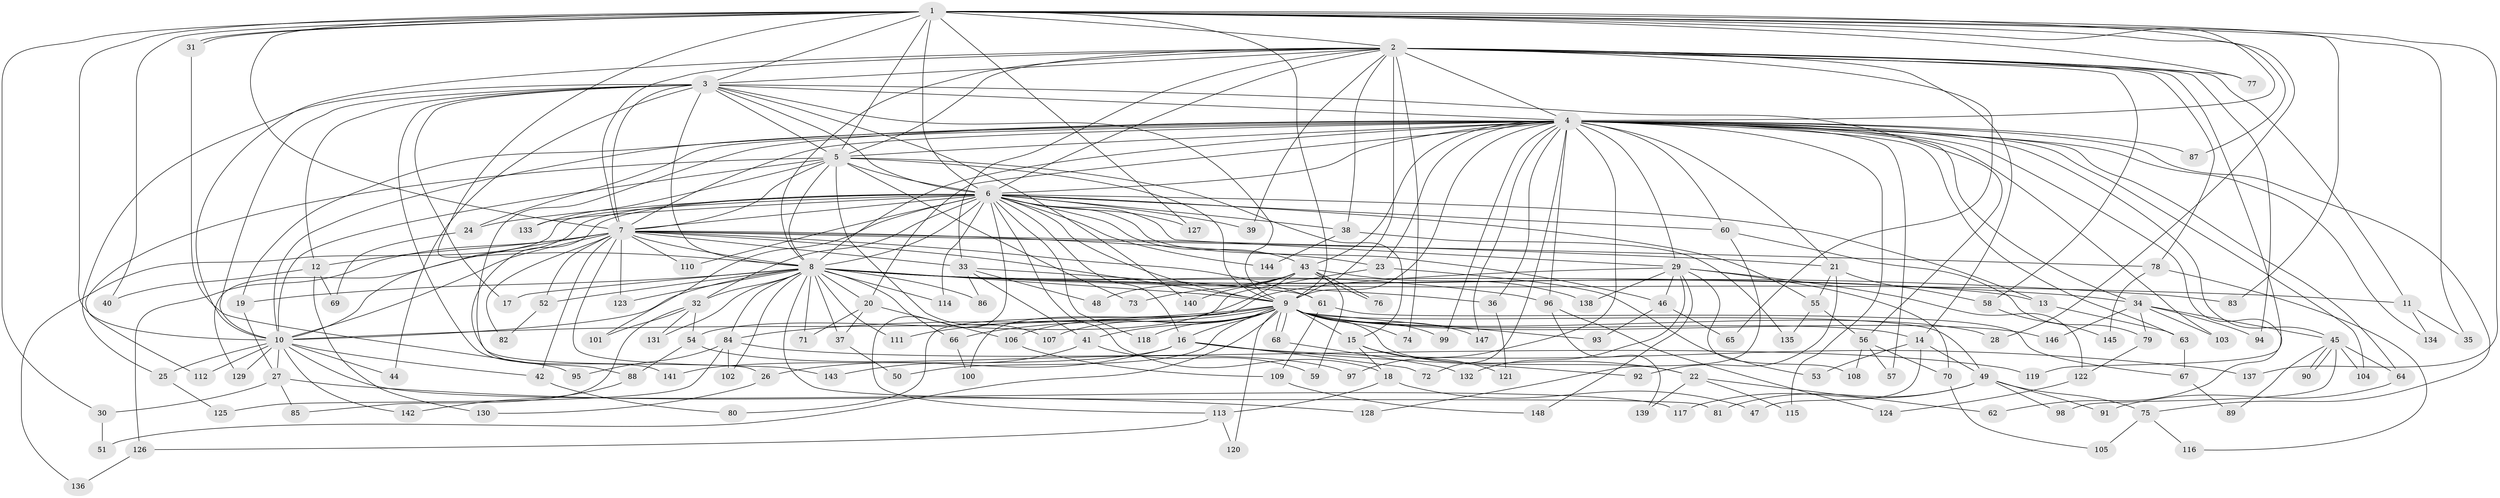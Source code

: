 // Generated by graph-tools (version 1.1) at 2025/25/03/09/25 03:25:42]
// undirected, 148 vertices, 321 edges
graph export_dot {
graph [start="1"]
  node [color=gray90,style=filled];
  1;
  2;
  3;
  4;
  5;
  6;
  7;
  8;
  9;
  10;
  11;
  12;
  13;
  14;
  15;
  16;
  17;
  18;
  19;
  20;
  21;
  22;
  23;
  24;
  25;
  26;
  27;
  28;
  29;
  30;
  31;
  32;
  33;
  34;
  35;
  36;
  37;
  38;
  39;
  40;
  41;
  42;
  43;
  44;
  45;
  46;
  47;
  48;
  49;
  50;
  51;
  52;
  53;
  54;
  55;
  56;
  57;
  58;
  59;
  60;
  61;
  62;
  63;
  64;
  65;
  66;
  67;
  68;
  69;
  70;
  71;
  72;
  73;
  74;
  75;
  76;
  77;
  78;
  79;
  80;
  81;
  82;
  83;
  84;
  85;
  86;
  87;
  88;
  89;
  90;
  91;
  92;
  93;
  94;
  95;
  96;
  97;
  98;
  99;
  100;
  101;
  102;
  103;
  104;
  105;
  106;
  107;
  108;
  109;
  110;
  111;
  112;
  113;
  114;
  115;
  116;
  117;
  118;
  119;
  120;
  121;
  122;
  123;
  124;
  125;
  126;
  127;
  128;
  129;
  130;
  131;
  132;
  133;
  134;
  135;
  136;
  137;
  138;
  139;
  140;
  141;
  142;
  143;
  144;
  145;
  146;
  147;
  148;
  1 -- 2;
  1 -- 3;
  1 -- 4;
  1 -- 5;
  1 -- 6;
  1 -- 7;
  1 -- 8;
  1 -- 9;
  1 -- 10;
  1 -- 28;
  1 -- 30;
  1 -- 31;
  1 -- 31;
  1 -- 35;
  1 -- 40;
  1 -- 77;
  1 -- 83;
  1 -- 87;
  1 -- 127;
  1 -- 137;
  2 -- 3;
  2 -- 4;
  2 -- 5;
  2 -- 6;
  2 -- 7;
  2 -- 8;
  2 -- 9;
  2 -- 10;
  2 -- 11;
  2 -- 14;
  2 -- 33;
  2 -- 38;
  2 -- 39;
  2 -- 58;
  2 -- 65;
  2 -- 74;
  2 -- 77;
  2 -- 78;
  2 -- 94;
  2 -- 119;
  3 -- 4;
  3 -- 5;
  3 -- 6;
  3 -- 7;
  3 -- 8;
  3 -- 9;
  3 -- 10;
  3 -- 12;
  3 -- 17;
  3 -- 25;
  3 -- 44;
  3 -- 56;
  3 -- 140;
  3 -- 141;
  4 -- 5;
  4 -- 6;
  4 -- 7;
  4 -- 8;
  4 -- 9;
  4 -- 10;
  4 -- 19;
  4 -- 20;
  4 -- 21;
  4 -- 23;
  4 -- 24;
  4 -- 26;
  4 -- 29;
  4 -- 34;
  4 -- 36;
  4 -- 43;
  4 -- 45;
  4 -- 57;
  4 -- 60;
  4 -- 62;
  4 -- 63;
  4 -- 64;
  4 -- 72;
  4 -- 75;
  4 -- 87;
  4 -- 96;
  4 -- 97;
  4 -- 99;
  4 -- 103;
  4 -- 104;
  4 -- 115;
  4 -- 134;
  4 -- 147;
  5 -- 6;
  5 -- 7;
  5 -- 8;
  5 -- 9;
  5 -- 10;
  5 -- 15;
  5 -- 73;
  5 -- 107;
  5 -- 112;
  5 -- 133;
  6 -- 7;
  6 -- 8;
  6 -- 9;
  6 -- 10;
  6 -- 13;
  6 -- 16;
  6 -- 18;
  6 -- 24;
  6 -- 29;
  6 -- 32;
  6 -- 38;
  6 -- 39;
  6 -- 43;
  6 -- 46;
  6 -- 55;
  6 -- 60;
  6 -- 88;
  6 -- 101;
  6 -- 110;
  6 -- 113;
  6 -- 114;
  6 -- 118;
  6 -- 127;
  6 -- 133;
  6 -- 136;
  6 -- 144;
  7 -- 8;
  7 -- 9;
  7 -- 10;
  7 -- 12;
  7 -- 21;
  7 -- 23;
  7 -- 33;
  7 -- 42;
  7 -- 52;
  7 -- 61;
  7 -- 78;
  7 -- 82;
  7 -- 110;
  7 -- 123;
  7 -- 126;
  7 -- 129;
  7 -- 143;
  8 -- 9;
  8 -- 10;
  8 -- 11;
  8 -- 13;
  8 -- 17;
  8 -- 19;
  8 -- 20;
  8 -- 32;
  8 -- 34;
  8 -- 36;
  8 -- 37;
  8 -- 52;
  8 -- 66;
  8 -- 71;
  8 -- 81;
  8 -- 83;
  8 -- 84;
  8 -- 86;
  8 -- 96;
  8 -- 102;
  8 -- 111;
  8 -- 114;
  8 -- 123;
  8 -- 131;
  9 -- 10;
  9 -- 14;
  9 -- 15;
  9 -- 16;
  9 -- 22;
  9 -- 28;
  9 -- 41;
  9 -- 49;
  9 -- 50;
  9 -- 51;
  9 -- 66;
  9 -- 68;
  9 -- 68;
  9 -- 74;
  9 -- 84;
  9 -- 93;
  9 -- 99;
  9 -- 106;
  9 -- 107;
  9 -- 111;
  9 -- 118;
  9 -- 120;
  9 -- 146;
  9 -- 147;
  10 -- 25;
  10 -- 27;
  10 -- 42;
  10 -- 44;
  10 -- 112;
  10 -- 117;
  10 -- 129;
  10 -- 142;
  11 -- 35;
  11 -- 134;
  12 -- 40;
  12 -- 69;
  12 -- 130;
  13 -- 63;
  14 -- 47;
  14 -- 49;
  14 -- 53;
  15 -- 18;
  15 -- 22;
  15 -- 121;
  16 -- 26;
  16 -- 72;
  16 -- 92;
  16 -- 137;
  16 -- 141;
  18 -- 47;
  18 -- 113;
  19 -- 27;
  20 -- 37;
  20 -- 71;
  20 -- 106;
  21 -- 55;
  21 -- 58;
  21 -- 92;
  22 -- 62;
  22 -- 115;
  22 -- 139;
  23 -- 53;
  23 -- 54;
  24 -- 69;
  25 -- 125;
  26 -- 130;
  27 -- 30;
  27 -- 85;
  27 -- 128;
  29 -- 46;
  29 -- 70;
  29 -- 80;
  29 -- 108;
  29 -- 122;
  29 -- 132;
  29 -- 138;
  29 -- 148;
  30 -- 51;
  31 -- 95;
  32 -- 54;
  32 -- 85;
  32 -- 101;
  32 -- 131;
  33 -- 41;
  33 -- 48;
  33 -- 61;
  33 -- 86;
  34 -- 45;
  34 -- 79;
  34 -- 94;
  34 -- 103;
  34 -- 146;
  36 -- 121;
  37 -- 50;
  38 -- 135;
  38 -- 144;
  41 -- 59;
  41 -- 143;
  42 -- 80;
  43 -- 48;
  43 -- 59;
  43 -- 73;
  43 -- 76;
  43 -- 76;
  43 -- 100;
  43 -- 138;
  43 -- 140;
  45 -- 64;
  45 -- 89;
  45 -- 90;
  45 -- 90;
  45 -- 98;
  45 -- 104;
  46 -- 65;
  46 -- 93;
  49 -- 75;
  49 -- 81;
  49 -- 91;
  49 -- 98;
  49 -- 117;
  52 -- 82;
  54 -- 88;
  54 -- 97;
  55 -- 56;
  55 -- 135;
  56 -- 57;
  56 -- 70;
  56 -- 108;
  58 -- 145;
  60 -- 79;
  60 -- 128;
  61 -- 67;
  61 -- 109;
  63 -- 67;
  64 -- 91;
  66 -- 100;
  67 -- 89;
  68 -- 132;
  70 -- 105;
  75 -- 105;
  75 -- 116;
  78 -- 116;
  78 -- 145;
  79 -- 122;
  84 -- 95;
  84 -- 102;
  84 -- 119;
  84 -- 125;
  88 -- 142;
  96 -- 124;
  96 -- 139;
  106 -- 109;
  109 -- 148;
  113 -- 120;
  113 -- 126;
  122 -- 124;
  126 -- 136;
}
